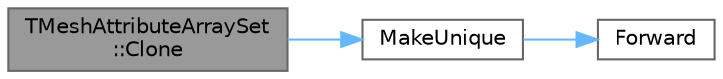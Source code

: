 digraph "TMeshAttributeArraySet::Clone"
{
 // INTERACTIVE_SVG=YES
 // LATEX_PDF_SIZE
  bgcolor="transparent";
  edge [fontname=Helvetica,fontsize=10,labelfontname=Helvetica,labelfontsize=10];
  node [fontname=Helvetica,fontsize=10,shape=box,height=0.2,width=0.4];
  rankdir="LR";
  Node1 [id="Node000001",label="TMeshAttributeArraySet\l::Clone",height=0.2,width=0.4,color="gray40", fillcolor="grey60", style="filled", fontcolor="black",tooltip="Creates a copy of itself and returns a TUniquePtr to it."];
  Node1 -> Node2 [id="edge1_Node000001_Node000002",color="steelblue1",style="solid",tooltip=" "];
  Node2 [id="Node000002",label="MakeUnique",height=0.2,width=0.4,color="grey40", fillcolor="white", style="filled",URL="$de/d1a/UniquePtr_8h.html#a9e3be2ab9b6efa8383f83df1c1a22239",tooltip="Allocates a new object of type T with the given arguments and returns it as a TUniquePtr."];
  Node2 -> Node3 [id="edge2_Node000002_Node000003",color="steelblue1",style="solid",tooltip=" "];
  Node3 [id="Node000003",label="Forward",height=0.2,width=0.4,color="grey40", fillcolor="white", style="filled",URL="$d4/d24/UnrealTemplate_8h.html#a68f280c1d561a8899a1e9e3ea8405d00",tooltip="Forward will cast a reference to an rvalue reference."];
}
